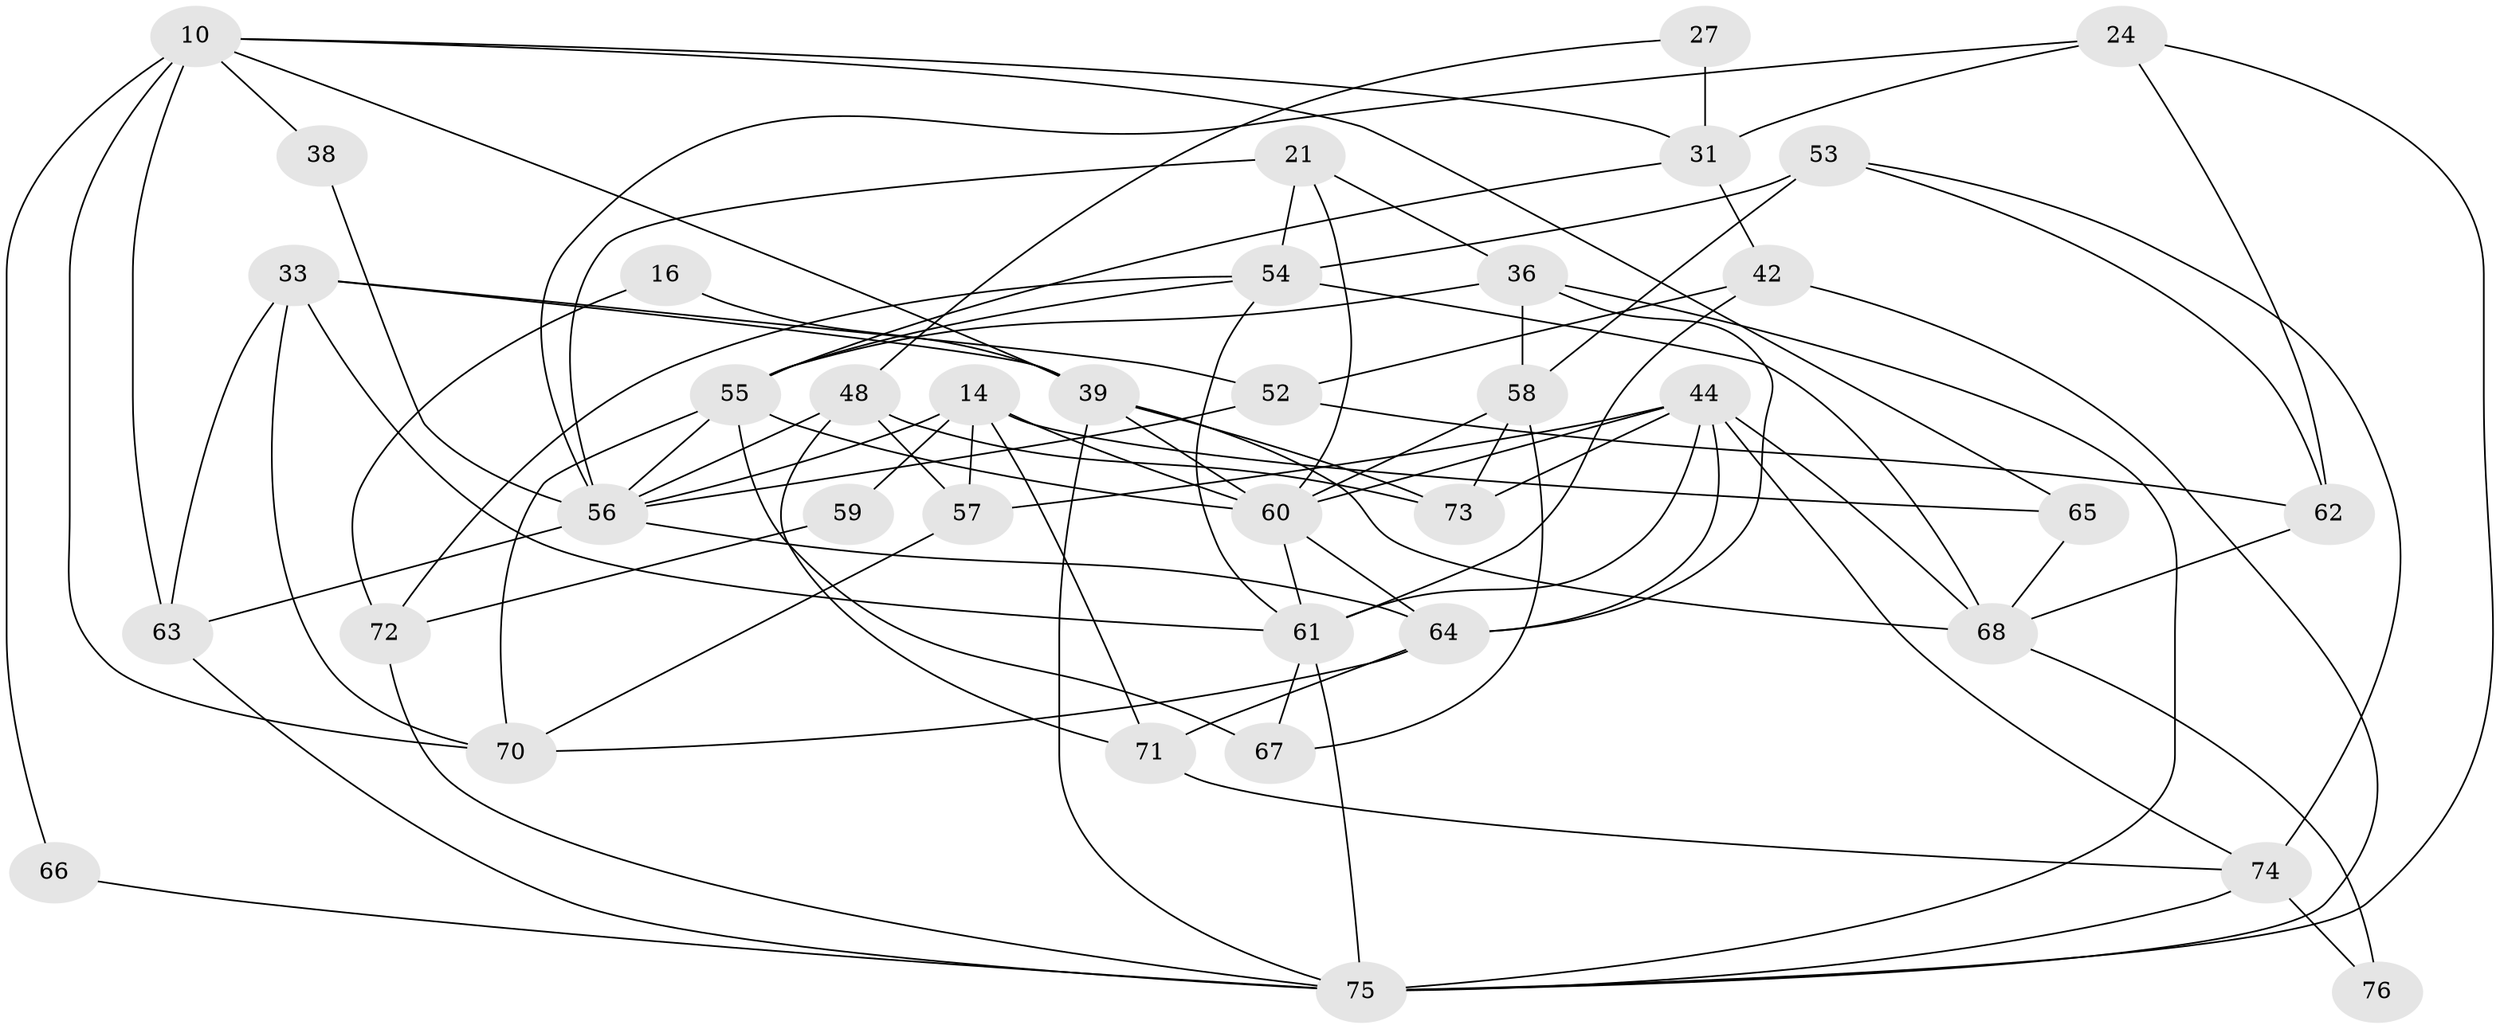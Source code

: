 // original degree distribution, {7: 0.05263157894736842, 4: 0.27631578947368424, 3: 0.19736842105263158, 2: 0.18421052631578946, 5: 0.19736842105263158, 8: 0.013157894736842105, 6: 0.07894736842105263}
// Generated by graph-tools (version 1.1) at 2025/49/03/09/25 04:49:27]
// undirected, 38 vertices, 91 edges
graph export_dot {
graph [start="1"]
  node [color=gray90,style=filled];
  10;
  14 [super="+12"];
  16 [super="+6"];
  21;
  24;
  27 [super="+19"];
  31;
  33;
  36 [super="+13"];
  38;
  39 [super="+35"];
  42;
  44 [super="+23+1"];
  48 [super="+20+7"];
  52 [super="+46"];
  53 [super="+51"];
  54 [super="+50+45"];
  55 [super="+34"];
  56 [super="+5"];
  57 [super="+40"];
  58 [super="+8"];
  59;
  60 [super="+22+32+41"];
  61 [super="+49"];
  62;
  63 [super="+47"];
  64 [super="+43"];
  65;
  66;
  67;
  68 [super="+37"];
  70 [super="+11+4"];
  71;
  72;
  73;
  74 [super="+2"];
  75 [super="+28+69"];
  76;
  10 -- 31;
  10 -- 38;
  10 -- 63 [weight=2];
  10 -- 65;
  10 -- 66;
  10 -- 70;
  10 -- 39;
  14 -- 56 [weight=2];
  14 -- 71;
  14 -- 57;
  14 -- 65;
  14 -- 59;
  14 -- 60 [weight=2];
  16 -- 72 [weight=2];
  16 -- 39;
  21 -- 36;
  21 -- 56;
  21 -- 54 [weight=2];
  21 -- 60 [weight=2];
  24 -- 31;
  24 -- 62;
  24 -- 56;
  24 -- 75;
  27 -- 31 [weight=2];
  27 -- 48;
  31 -- 42;
  31 -- 55;
  33 -- 39;
  33 -- 52;
  33 -- 63;
  33 -- 70;
  33 -- 61;
  36 -- 64 [weight=2];
  36 -- 55;
  36 -- 58;
  36 -- 75 [weight=2];
  38 -- 56;
  39 -- 75 [weight=2];
  39 -- 68;
  39 -- 73;
  39 -- 60 [weight=3];
  42 -- 52 [weight=2];
  42 -- 75;
  42 -- 61;
  44 -- 64 [weight=2];
  44 -- 74;
  44 -- 73;
  44 -- 60;
  44 -- 57 [weight=2];
  44 -- 61 [weight=2];
  44 -- 68;
  48 -- 73;
  48 -- 56;
  48 -- 57;
  48 -- 71;
  52 -- 56 [weight=2];
  52 -- 62;
  53 -- 54;
  53 -- 62;
  53 -- 74;
  53 -- 58 [weight=2];
  54 -- 61 [weight=2];
  54 -- 68 [weight=2];
  54 -- 55;
  54 -- 72;
  55 -- 60;
  55 -- 67;
  55 -- 70;
  55 -- 56;
  56 -- 63;
  56 -- 64;
  57 -- 70;
  58 -- 67;
  58 -- 73;
  58 -- 60;
  59 -- 72;
  60 -- 64;
  60 -- 61;
  61 -- 75 [weight=2];
  61 -- 67;
  62 -- 68;
  63 -- 75 [weight=2];
  64 -- 71;
  64 -- 70;
  65 -- 68;
  66 -- 75;
  68 -- 76;
  71 -- 74 [weight=2];
  72 -- 75;
  74 -- 76;
  74 -- 75;
}
